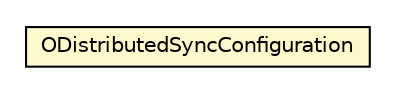 #!/usr/local/bin/dot
#
# Class diagram 
# Generated by UMLGraph version R5_6-24-gf6e263 (http://www.umlgraph.org/)
#

digraph G {
	edge [fontname="Helvetica",fontsize=10,labelfontname="Helvetica",labelfontsize=10];
	node [fontname="Helvetica",fontsize=10,shape=plaintext];
	nodesep=0.25;
	ranksep=0.5;
	// com.orientechnologies.orient.server.distributed.ODistributedSyncConfiguration
	c2881500 [label=<<table title="com.orientechnologies.orient.server.distributed.ODistributedSyncConfiguration" border="0" cellborder="1" cellspacing="0" cellpadding="2" port="p" bgcolor="lemonChiffon" href="./ODistributedSyncConfiguration.html">
		<tr><td><table border="0" cellspacing="0" cellpadding="1">
<tr><td align="center" balign="center"> ODistributedSyncConfiguration </td></tr>
		</table></td></tr>
		</table>>, URL="./ODistributedSyncConfiguration.html", fontname="Helvetica", fontcolor="black", fontsize=10.0];
}

